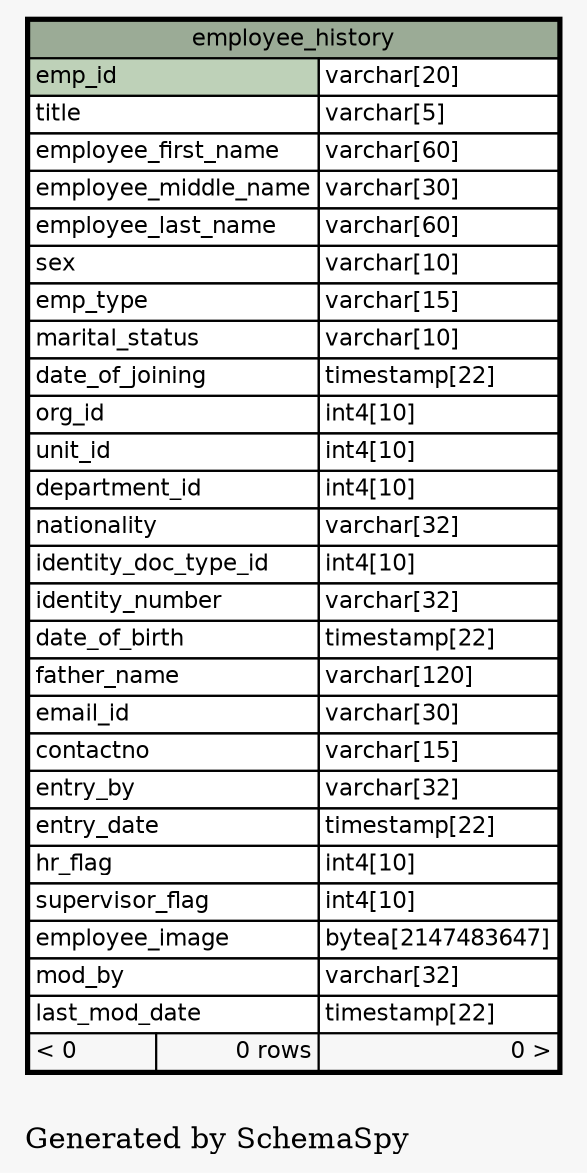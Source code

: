 // dot 2.38.0 on Windows 7 6.1
digraph "oneDegreeRelationshipsGraph" {
  graph [
    rankdir="RL"
    bgcolor="#f7f7f7"
    label="\nGenerated by SchemaSpy"
    labeljust="l"
  ];
  node [
    fontname="Helvetica"
    fontsize="11"
    shape="plaintext"
  ];
  edge [
    arrowsize="0.8"
  ];
  "employee_history" [
    label=<
    <TABLE BORDER="2" CELLBORDER="1" CELLSPACING="0" BGCOLOR="#ffffff">
      <TR><TD PORT="employee_history.heading" COLSPAN="3" BGCOLOR="#9bab96" ALIGN="CENTER">employee_history</TD></TR>
      <TR><TD PORT="emp_id" COLSPAN="2" BGCOLOR="#bed1b8" ALIGN="LEFT">emp_id</TD><TD PORT="emp_id.type" ALIGN="LEFT">varchar[20]</TD></TR>
      <TR><TD PORT="title" COLSPAN="2" ALIGN="LEFT">title</TD><TD PORT="title.type" ALIGN="LEFT">varchar[5]</TD></TR>
      <TR><TD PORT="employee_first_name" COLSPAN="2" ALIGN="LEFT">employee_first_name</TD><TD PORT="employee_first_name.type" ALIGN="LEFT">varchar[60]</TD></TR>
      <TR><TD PORT="employee_middle_name" COLSPAN="2" ALIGN="LEFT">employee_middle_name</TD><TD PORT="employee_middle_name.type" ALIGN="LEFT">varchar[30]</TD></TR>
      <TR><TD PORT="employee_last_name" COLSPAN="2" ALIGN="LEFT">employee_last_name</TD><TD PORT="employee_last_name.type" ALIGN="LEFT">varchar[60]</TD></TR>
      <TR><TD PORT="sex" COLSPAN="2" ALIGN="LEFT">sex</TD><TD PORT="sex.type" ALIGN="LEFT">varchar[10]</TD></TR>
      <TR><TD PORT="emp_type" COLSPAN="2" ALIGN="LEFT">emp_type</TD><TD PORT="emp_type.type" ALIGN="LEFT">varchar[15]</TD></TR>
      <TR><TD PORT="marital_status" COLSPAN="2" ALIGN="LEFT">marital_status</TD><TD PORT="marital_status.type" ALIGN="LEFT">varchar[10]</TD></TR>
      <TR><TD PORT="date_of_joining" COLSPAN="2" ALIGN="LEFT">date_of_joining</TD><TD PORT="date_of_joining.type" ALIGN="LEFT">timestamp[22]</TD></TR>
      <TR><TD PORT="org_id" COLSPAN="2" ALIGN="LEFT">org_id</TD><TD PORT="org_id.type" ALIGN="LEFT">int4[10]</TD></TR>
      <TR><TD PORT="unit_id" COLSPAN="2" ALIGN="LEFT">unit_id</TD><TD PORT="unit_id.type" ALIGN="LEFT">int4[10]</TD></TR>
      <TR><TD PORT="department_id" COLSPAN="2" ALIGN="LEFT">department_id</TD><TD PORT="department_id.type" ALIGN="LEFT">int4[10]</TD></TR>
      <TR><TD PORT="nationality" COLSPAN="2" ALIGN="LEFT">nationality</TD><TD PORT="nationality.type" ALIGN="LEFT">varchar[32]</TD></TR>
      <TR><TD PORT="identity_doc_type_id" COLSPAN="2" ALIGN="LEFT">identity_doc_type_id</TD><TD PORT="identity_doc_type_id.type" ALIGN="LEFT">int4[10]</TD></TR>
      <TR><TD PORT="identity_number" COLSPAN="2" ALIGN="LEFT">identity_number</TD><TD PORT="identity_number.type" ALIGN="LEFT">varchar[32]</TD></TR>
      <TR><TD PORT="date_of_birth" COLSPAN="2" ALIGN="LEFT">date_of_birth</TD><TD PORT="date_of_birth.type" ALIGN="LEFT">timestamp[22]</TD></TR>
      <TR><TD PORT="father_name" COLSPAN="2" ALIGN="LEFT">father_name</TD><TD PORT="father_name.type" ALIGN="LEFT">varchar[120]</TD></TR>
      <TR><TD PORT="email_id" COLSPAN="2" ALIGN="LEFT">email_id</TD><TD PORT="email_id.type" ALIGN="LEFT">varchar[30]</TD></TR>
      <TR><TD PORT="contactno" COLSPAN="2" ALIGN="LEFT">contactno</TD><TD PORT="contactno.type" ALIGN="LEFT">varchar[15]</TD></TR>
      <TR><TD PORT="entry_by" COLSPAN="2" ALIGN="LEFT">entry_by</TD><TD PORT="entry_by.type" ALIGN="LEFT">varchar[32]</TD></TR>
      <TR><TD PORT="entry_date" COLSPAN="2" ALIGN="LEFT">entry_date</TD><TD PORT="entry_date.type" ALIGN="LEFT">timestamp[22]</TD></TR>
      <TR><TD PORT="hr_flag" COLSPAN="2" ALIGN="LEFT">hr_flag</TD><TD PORT="hr_flag.type" ALIGN="LEFT">int4[10]</TD></TR>
      <TR><TD PORT="supervisor_flag" COLSPAN="2" ALIGN="LEFT">supervisor_flag</TD><TD PORT="supervisor_flag.type" ALIGN="LEFT">int4[10]</TD></TR>
      <TR><TD PORT="employee_image" COLSPAN="2" ALIGN="LEFT">employee_image</TD><TD PORT="employee_image.type" ALIGN="LEFT">bytea[2147483647]</TD></TR>
      <TR><TD PORT="mod_by" COLSPAN="2" ALIGN="LEFT">mod_by</TD><TD PORT="mod_by.type" ALIGN="LEFT">varchar[32]</TD></TR>
      <TR><TD PORT="last_mod_date" COLSPAN="2" ALIGN="LEFT">last_mod_date</TD><TD PORT="last_mod_date.type" ALIGN="LEFT">timestamp[22]</TD></TR>
      <TR><TD ALIGN="LEFT" BGCOLOR="#f7f7f7">&lt; 0</TD><TD ALIGN="RIGHT" BGCOLOR="#f7f7f7">0 rows</TD><TD ALIGN="RIGHT" BGCOLOR="#f7f7f7">0 &gt;</TD></TR>
    </TABLE>>
    URL="employee_history.html#"
    tooltip="employee_history"
  ];
}
